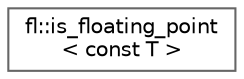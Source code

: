 digraph "Graphical Class Hierarchy"
{
 // INTERACTIVE_SVG=YES
 // LATEX_PDF_SIZE
  bgcolor="transparent";
  edge [fontname=Helvetica,fontsize=10,labelfontname=Helvetica,labelfontsize=10];
  node [fontname=Helvetica,fontsize=10,shape=box,height=0.2,width=0.4];
  rankdir="LR";
  Node0 [id="Node000000",label="fl::is_floating_point\l\< const T \>",height=0.2,width=0.4,color="grey40", fillcolor="white", style="filled",URL="$d0/d26/structfl_1_1is__floating__point_3_01const_01_t_01_4.html",tooltip=" "];
}
